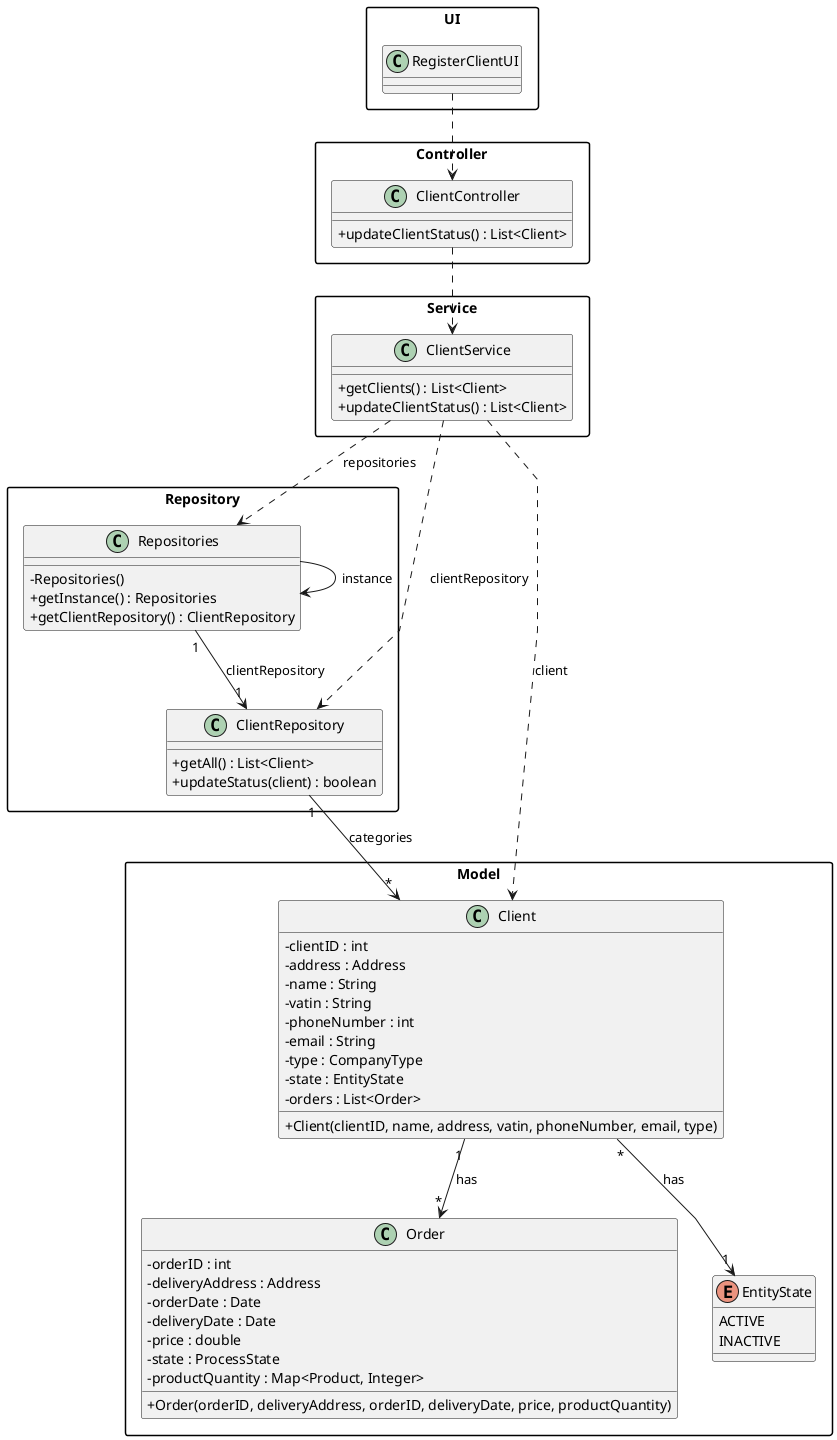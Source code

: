 @startuml
skinparam packageStyle rectangle
skinparam shadowing false
skinparam linetype polyline
skinparam classAttributeIconSize 0

package "UI" {
    class RegisterClientUI {
    }
}

package "Controller" {
    class ClientController {
        +updateClientStatus() : List<Client>
    }
}

package "Service" {
    class ClientService {
        +getClients() : List<Client>
        +updateClientStatus() : List<Client>
    }
}

package "Repository" {
    class Repositories {
        -Repositories()
        +getInstance() : Repositories
        +getClientRepository() : ClientRepository
    }

    class ClientRepository {
        +getAll() : List<Client>
        +updateStatus(client) : boolean
    }

}

package "Model" {
    class Client {
        -clientID : int
        -address : Address
        -name : String
        -vatin : String
        -phoneNumber : int
        -email : String
        -type : CompanyType
        -state : EntityState
        -orders : List<Order>
        +Client(clientID, name, address, vatin, phoneNumber, email, type)
    }

    class Order {
        -orderID : int
        -deliveryAddress : Address
        -orderDate : Date
        -deliveryDate : Date
        -price : double
        -state : ProcessState
        -productQuantity : Map<Product, Integer>
        +Order(orderID, deliveryAddress, orderID, deliveryDate, price, productQuantity)
    }

    enum EntityState {
        ACTIVE
        INACTIVE
    }

}


RegisterClientUI ..> ClientController
ClientController ..> ClientService
ClientService ..> Repositories : repositories
ClientService ..> ClientRepository : clientRepository
ClientService ..> Client : client
Repositories --> Repositories : instance
Repositories "1" --> "1" ClientRepository : clientRepository
ClientRepository "1" --> "*" Client : categories
Client "1" --> "*" Order : has
Client "*" --> "1" EntityState : has

@enduml
